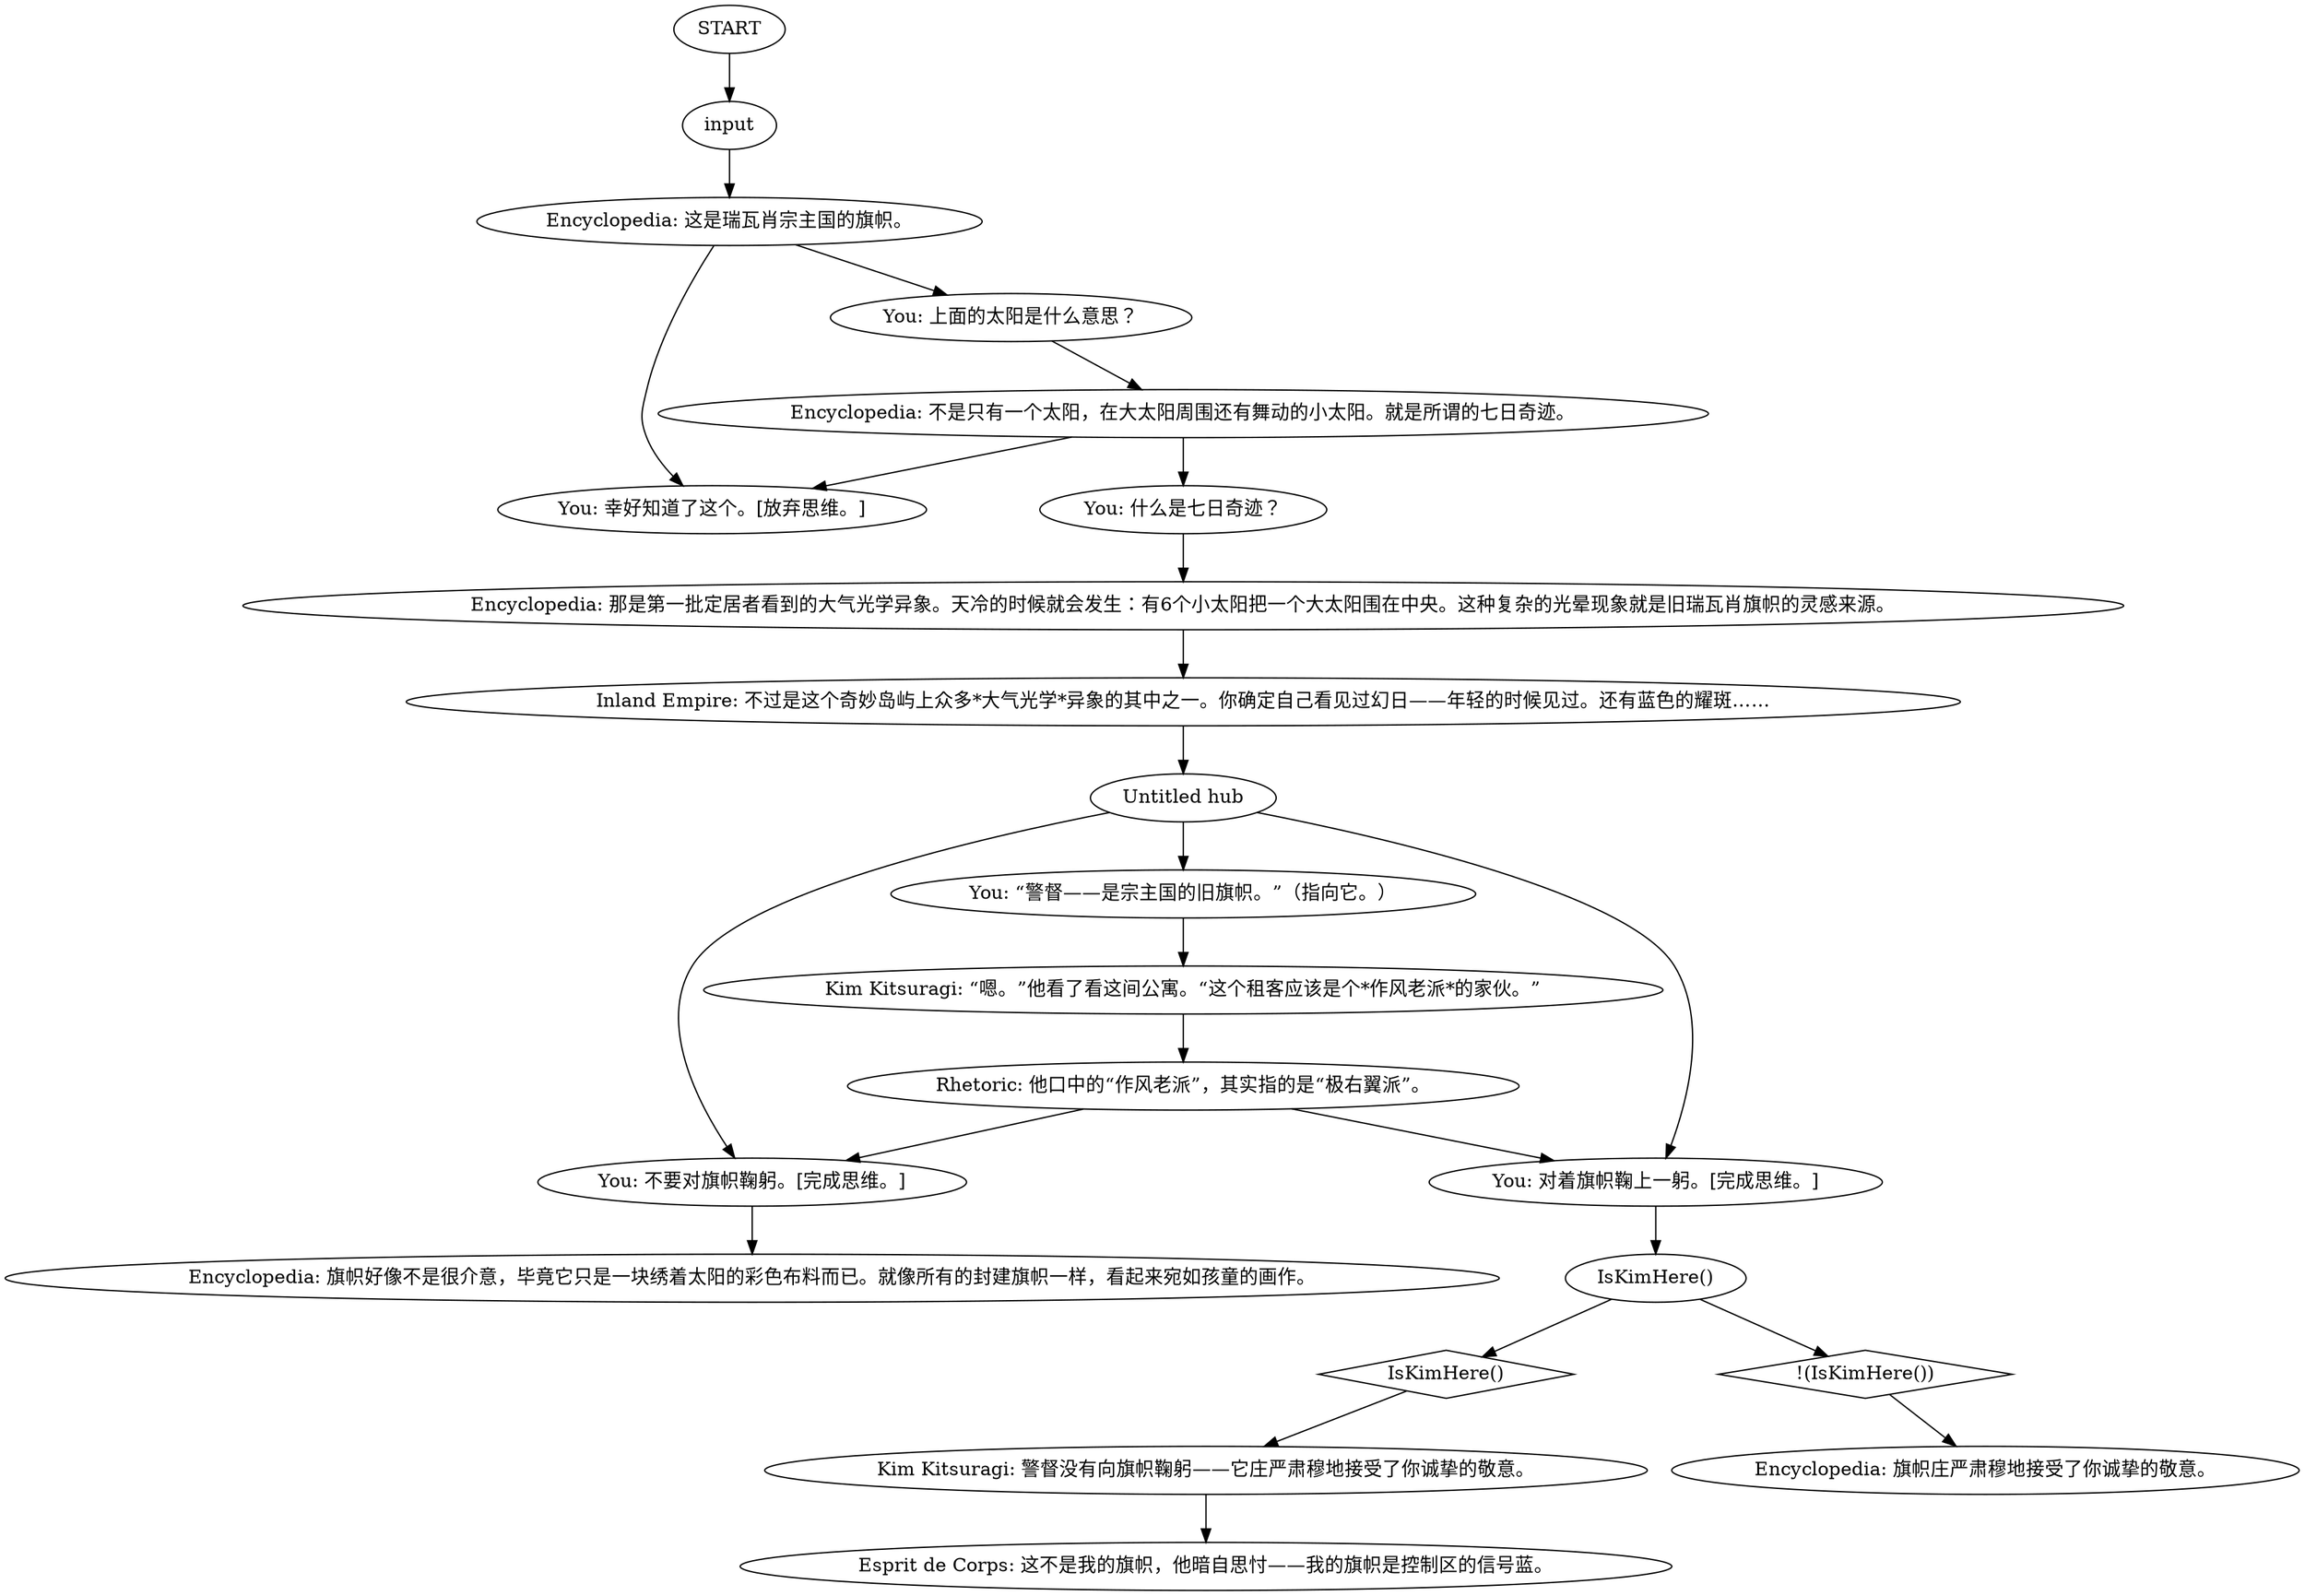 # GARYS APARTMENT ORB / revacholian flag2
# Flag of Revachol the Suzerain.
# ==================================================
digraph G {
	  0 [label="START"];
	  1 [label="input"];
	  2 [label="Encyclopedia: 旗帜庄严肃穆地接受了你诚挚的敬意。"];
	  3 [label="IsKimHere()"];
	  4 [label="IsKimHere()", shape=diamond];
	  5 [label="!(IsKimHere())", shape=diamond];
	  6 [label="You: “警督——是宗主国的旧旗帜。”（指向它。）"];
	  7 [label="Esprit de Corps: 这不是我的旗帜，他暗自思忖——我的旗帜是控制区的信号蓝。"];
	  8 [label="Encyclopedia: 旗帜好像不是很介意，毕竟它只是一块绣着太阳的彩色布料而已。就像所有的封建旗帜一样，看起来宛如孩童的画作。"];
	  9 [label="You: 什么是七日奇迹？"];
	  10 [label="You: 幸好知道了这个。[放弃思维。]"];
	  11 [label="You: 上面的太阳是什么意思？"];
	  12 [label="Encyclopedia: 那是第一批定居者看到的大气光学异象。天冷的时候就会发生：有6个小太阳把一个大太阳围在中央。这种复杂的光晕现象就是旧瑞瓦肖旗帜的灵感来源。"];
	  13 [label="Inland Empire: 不过是这个奇妙岛屿上众多*大气光学*异象的其中之一。你确定自己看见过幻日——年轻的时候见过。还有蓝色的耀斑……"];
	  14 [label="Encyclopedia: 不是只有一个太阳，在大太阳周围还有舞动的小太阳。就是所谓的七日奇迹。"];
	  15 [label="Kim Kitsuragi: 警督没有向旗帜鞠躬——它庄严肃穆地接受了你诚挚的敬意。"];
	  17 [label="Encyclopedia: 这是瑞瓦肖宗主国的旗帜。"];
	  18 [label="Untitled hub"];
	  19 [label="You: 不要对旗帜鞠躬。[完成思维。]"];
	  20 [label="Rhetoric: 他口中的“作风老派”，其实指的是“极右翼派”。"];
	  21 [label="Kim Kitsuragi: “嗯。”他看了看这间公寓。“这个租客应该是个*作风老派*的家伙。”"];
	  22 [label="You: 对着旗帜鞠上一躬。[完成思维。]"];
	  0 -> 1
	  1 -> 17
	  3 -> 4
	  3 -> 5
	  4 -> 15
	  5 -> 2
	  6 -> 21
	  9 -> 12
	  11 -> 14
	  12 -> 13
	  13 -> 18
	  14 -> 9
	  14 -> 10
	  15 -> 7
	  17 -> 10
	  17 -> 11
	  18 -> 19
	  18 -> 6
	  18 -> 22
	  19 -> 8
	  20 -> 19
	  20 -> 22
	  21 -> 20
	  22 -> 3
}

